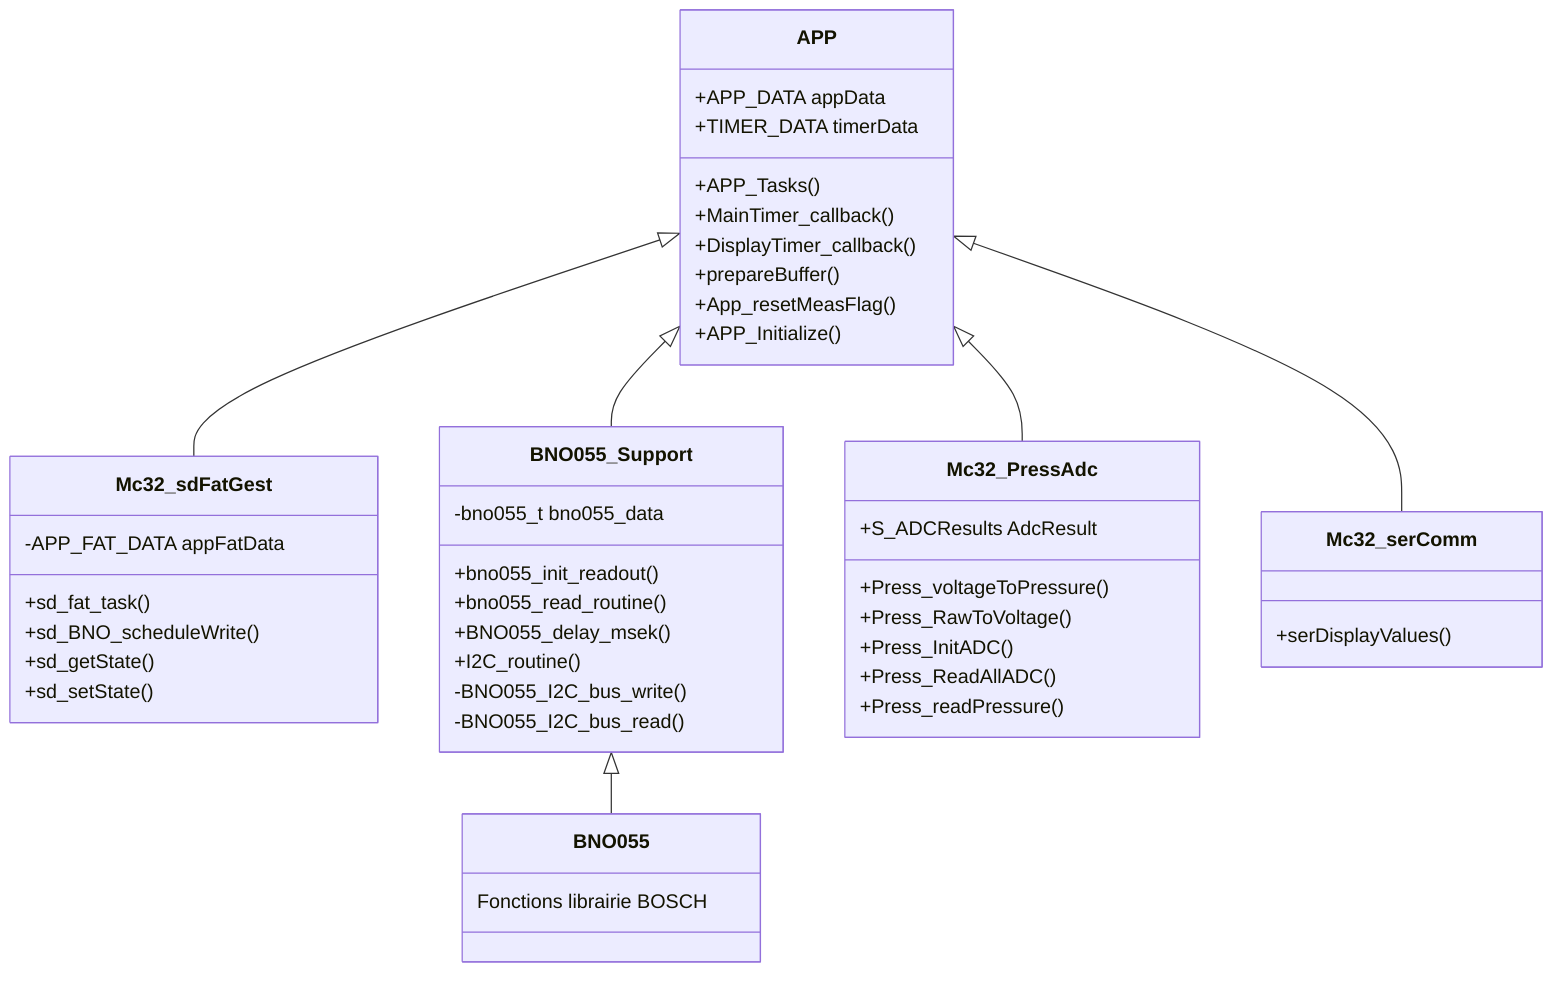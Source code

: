 classDiagram
    APP <|-- Mc32_sdFatGest
    APP <|-- BNO055_Support
    BNO055_Support <|-- BNO055
    APP <|-- Mc32_PressAdc
    APP <|-- Mc32_serComm

    APP : +APP_DATA appData
    APP : +TIMER_DATA timerData
    APP : +APP_Tasks()
    APP : +MainTimer_callback()
    APP : +DisplayTimer_callback()
    APP: +prepareBuffer()
    APP: +App_resetMeasFlag()
    APP: +APP_Initialize()

    class BNO055_Support{
        
      -bno055_t bno055_data
      +bno055_init_readout()
      +bno055_read_routine()
      +BNO055_delay_msek()
      +I2C_routine()
      -BNO055_I2C_bus_write()
      -BNO055_I2C_bus_read()

    }
    class BNO055{
      Fonctions librairie BOSCH

    }
    class Mc32_sdFatGest{
      -APP_FAT_DATA appFatData
      +sd_fat_task()
      +sd_BNO_scheduleWrite()
      +sd_getState()
      +sd_setState()
    }

    class Mc32_serComm{
      +serDisplayValues()
    }

    class Mc32_PressAdc{
      +S_ADCResults AdcResult
      +Press_voltageToPressure()
      +Press_RawToVoltage()
      +Press_InitADC()
      +Press_ReadAllADC()
      +Press_readPressure()
    }